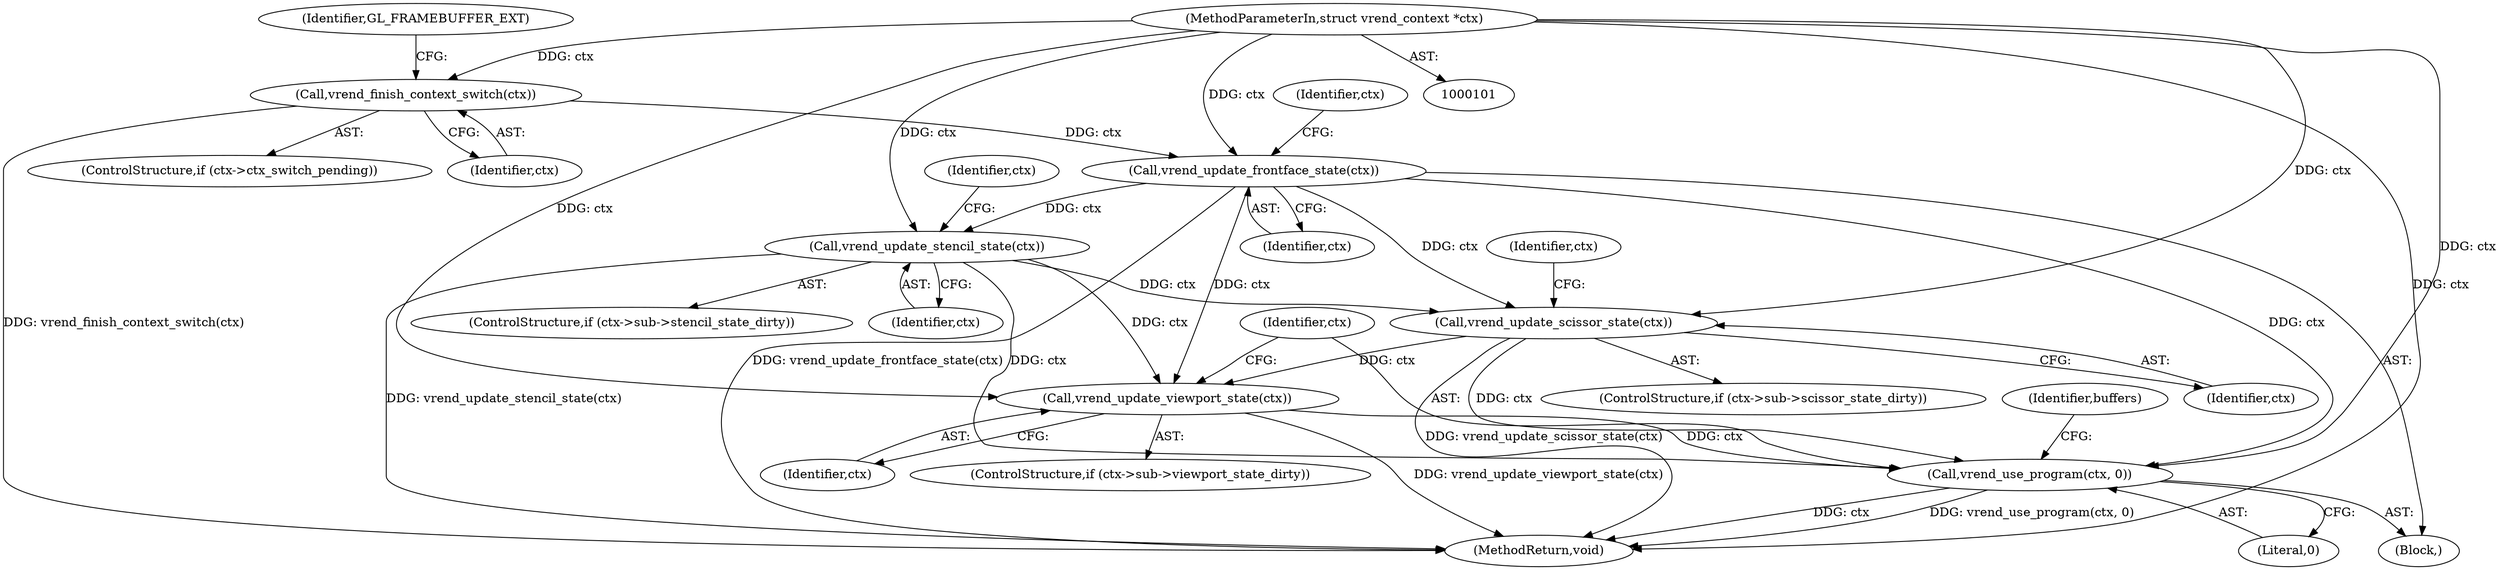 digraph "0_virglrenderer_48f67f60967f963b698ec8df57ec6912a43d6282@API" {
"1000154" [label="(Call,vrend_update_viewport_state(ctx))"];
"1000138" [label="(Call,vrend_update_stencil_state(ctx))"];
"1000130" [label="(Call,vrend_update_frontface_state(ctx))"];
"1000121" [label="(Call,vrend_finish_context_switch(ctx))"];
"1000102" [label="(MethodParameterIn,struct vrend_context *ctx)"];
"1000146" [label="(Call,vrend_update_scissor_state(ctx))"];
"1000156" [label="(Call,vrend_use_program(ctx, 0))"];
"1000130" [label="(Call,vrend_update_frontface_state(ctx))"];
"1000117" [label="(ControlStructure,if (ctx->ctx_switch_pending))"];
"1000138" [label="(Call,vrend_update_stencil_state(ctx))"];
"1000102" [label="(MethodParameterIn,struct vrend_context *ctx)"];
"1000151" [label="(Identifier,ctx)"];
"1000157" [label="(Identifier,ctx)"];
"1000124" [label="(Identifier,GL_FRAMEBUFFER_EXT)"];
"1000140" [label="(ControlStructure,if (ctx->sub->scissor_state_dirty))"];
"1000135" [label="(Identifier,ctx)"];
"1000147" [label="(Identifier,ctx)"];
"1000156" [label="(Call,vrend_use_program(ctx, 0))"];
"1000131" [label="(Identifier,ctx)"];
"1000161" [label="(Identifier,buffers)"];
"1000158" [label="(Literal,0)"];
"1000415" [label="(MethodReturn,void)"];
"1000107" [label="(Block,)"];
"1000155" [label="(Identifier,ctx)"];
"1000148" [label="(ControlStructure,if (ctx->sub->viewport_state_dirty))"];
"1000139" [label="(Identifier,ctx)"];
"1000154" [label="(Call,vrend_update_viewport_state(ctx))"];
"1000143" [label="(Identifier,ctx)"];
"1000122" [label="(Identifier,ctx)"];
"1000146" [label="(Call,vrend_update_scissor_state(ctx))"];
"1000132" [label="(ControlStructure,if (ctx->sub->stencil_state_dirty))"];
"1000121" [label="(Call,vrend_finish_context_switch(ctx))"];
"1000154" -> "1000148"  [label="AST: "];
"1000154" -> "1000155"  [label="CFG: "];
"1000155" -> "1000154"  [label="AST: "];
"1000157" -> "1000154"  [label="CFG: "];
"1000154" -> "1000415"  [label="DDG: vrend_update_viewport_state(ctx)"];
"1000138" -> "1000154"  [label="DDG: ctx"];
"1000146" -> "1000154"  [label="DDG: ctx"];
"1000130" -> "1000154"  [label="DDG: ctx"];
"1000102" -> "1000154"  [label="DDG: ctx"];
"1000154" -> "1000156"  [label="DDG: ctx"];
"1000138" -> "1000132"  [label="AST: "];
"1000138" -> "1000139"  [label="CFG: "];
"1000139" -> "1000138"  [label="AST: "];
"1000143" -> "1000138"  [label="CFG: "];
"1000138" -> "1000415"  [label="DDG: vrend_update_stencil_state(ctx)"];
"1000130" -> "1000138"  [label="DDG: ctx"];
"1000102" -> "1000138"  [label="DDG: ctx"];
"1000138" -> "1000146"  [label="DDG: ctx"];
"1000138" -> "1000156"  [label="DDG: ctx"];
"1000130" -> "1000107"  [label="AST: "];
"1000130" -> "1000131"  [label="CFG: "];
"1000131" -> "1000130"  [label="AST: "];
"1000135" -> "1000130"  [label="CFG: "];
"1000130" -> "1000415"  [label="DDG: vrend_update_frontface_state(ctx)"];
"1000121" -> "1000130"  [label="DDG: ctx"];
"1000102" -> "1000130"  [label="DDG: ctx"];
"1000130" -> "1000146"  [label="DDG: ctx"];
"1000130" -> "1000156"  [label="DDG: ctx"];
"1000121" -> "1000117"  [label="AST: "];
"1000121" -> "1000122"  [label="CFG: "];
"1000122" -> "1000121"  [label="AST: "];
"1000124" -> "1000121"  [label="CFG: "];
"1000121" -> "1000415"  [label="DDG: vrend_finish_context_switch(ctx)"];
"1000102" -> "1000121"  [label="DDG: ctx"];
"1000102" -> "1000101"  [label="AST: "];
"1000102" -> "1000415"  [label="DDG: ctx"];
"1000102" -> "1000146"  [label="DDG: ctx"];
"1000102" -> "1000156"  [label="DDG: ctx"];
"1000146" -> "1000140"  [label="AST: "];
"1000146" -> "1000147"  [label="CFG: "];
"1000147" -> "1000146"  [label="AST: "];
"1000151" -> "1000146"  [label="CFG: "];
"1000146" -> "1000415"  [label="DDG: vrend_update_scissor_state(ctx)"];
"1000146" -> "1000156"  [label="DDG: ctx"];
"1000156" -> "1000107"  [label="AST: "];
"1000156" -> "1000158"  [label="CFG: "];
"1000157" -> "1000156"  [label="AST: "];
"1000158" -> "1000156"  [label="AST: "];
"1000161" -> "1000156"  [label="CFG: "];
"1000156" -> "1000415"  [label="DDG: ctx"];
"1000156" -> "1000415"  [label="DDG: vrend_use_program(ctx, 0)"];
}
